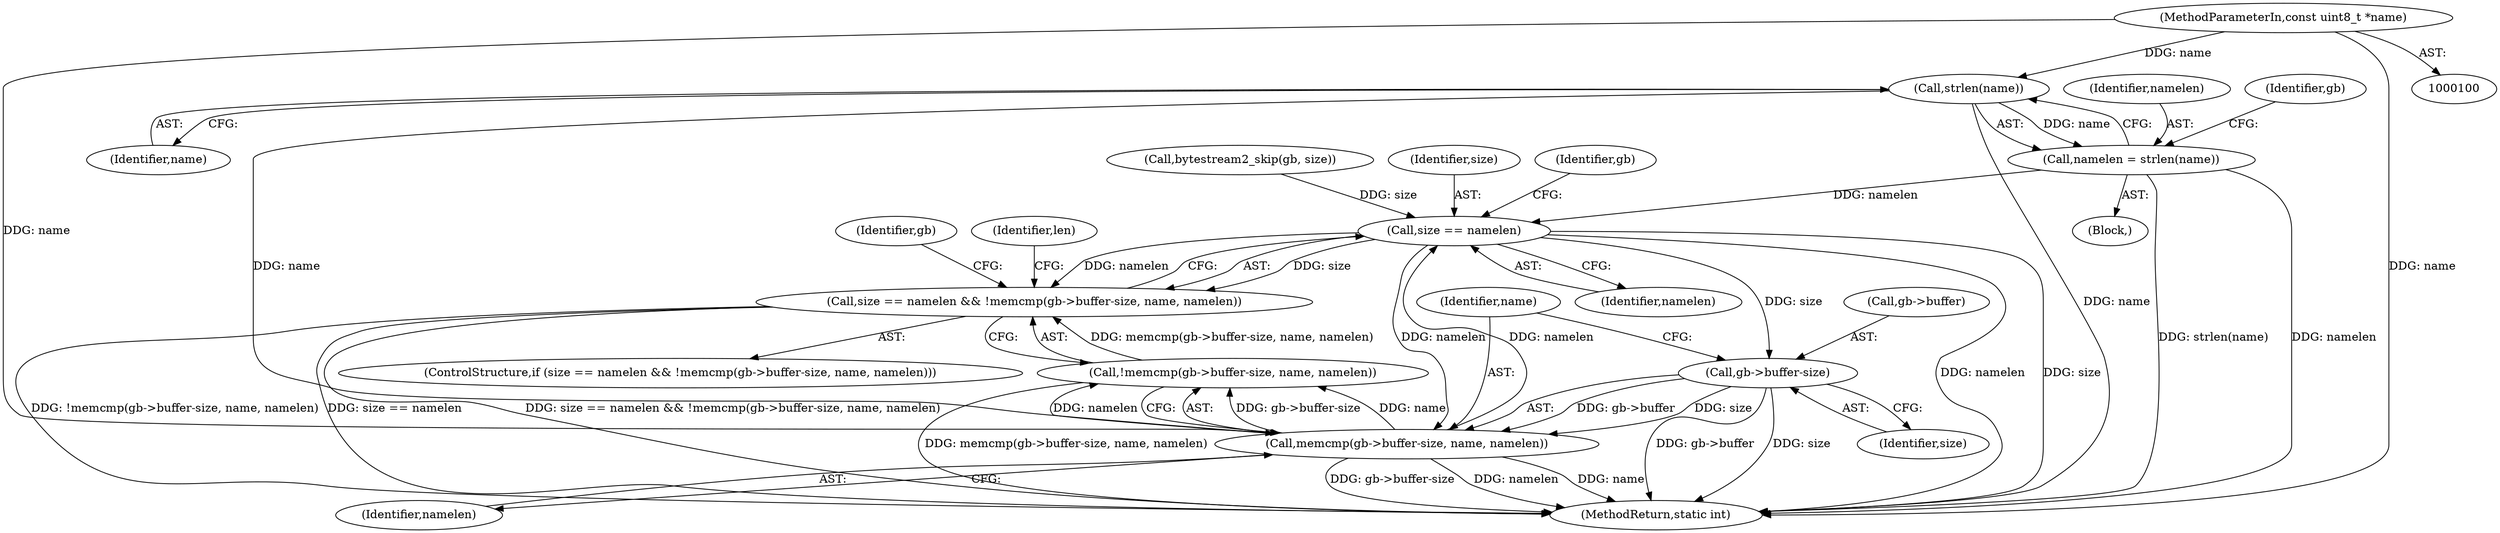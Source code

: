 digraph "0_FFmpeg_ffcc82219cef0928bed2d558b19ef6ea35634130@API" {
"1000109" [label="(Call,strlen(name))"];
"1000102" [label="(MethodParameterIn,const uint8_t *name)"];
"1000107" [label="(Call,namelen = strlen(name))"];
"1000173" [label="(Call,size == namelen)"];
"1000172" [label="(Call,size == namelen && !memcmp(gb->buffer-size, name, namelen))"];
"1000178" [label="(Call,gb->buffer-size)"];
"1000177" [label="(Call,memcmp(gb->buffer-size, name, namelen))"];
"1000176" [label="(Call,!memcmp(gb->buffer-size, name, namelen))"];
"1000116" [label="(Identifier,gb)"];
"1000173" [label="(Call,size == namelen)"];
"1000177" [label="(Call,memcmp(gb->buffer-size, name, namelen))"];
"1000168" [label="(Call,bytestream2_skip(gb, size))"];
"1000184" [label="(Identifier,namelen)"];
"1000182" [label="(Identifier,size)"];
"1000174" [label="(Identifier,size)"];
"1000110" [label="(Identifier,name)"];
"1000105" [label="(Block,)"];
"1000250" [label="(Identifier,len)"];
"1000171" [label="(ControlStructure,if (size == namelen && !memcmp(gb->buffer-size, name, namelen)))"];
"1000108" [label="(Identifier,namelen)"];
"1000183" [label="(Identifier,name)"];
"1000178" [label="(Call,gb->buffer-size)"];
"1000176" [label="(Call,!memcmp(gb->buffer-size, name, namelen))"];
"1000107" [label="(Call,namelen = strlen(name))"];
"1000175" [label="(Identifier,namelen)"];
"1000180" [label="(Identifier,gb)"];
"1000102" [label="(MethodParameterIn,const uint8_t *name)"];
"1000109" [label="(Call,strlen(name))"];
"1000268" [label="(MethodReturn,static int)"];
"1000188" [label="(Identifier,gb)"];
"1000172" [label="(Call,size == namelen && !memcmp(gb->buffer-size, name, namelen))"];
"1000179" [label="(Call,gb->buffer)"];
"1000109" -> "1000107"  [label="AST: "];
"1000109" -> "1000110"  [label="CFG: "];
"1000110" -> "1000109"  [label="AST: "];
"1000107" -> "1000109"  [label="CFG: "];
"1000109" -> "1000268"  [label="DDG: name"];
"1000109" -> "1000107"  [label="DDG: name"];
"1000102" -> "1000109"  [label="DDG: name"];
"1000109" -> "1000177"  [label="DDG: name"];
"1000102" -> "1000100"  [label="AST: "];
"1000102" -> "1000268"  [label="DDG: name"];
"1000102" -> "1000177"  [label="DDG: name"];
"1000107" -> "1000105"  [label="AST: "];
"1000108" -> "1000107"  [label="AST: "];
"1000116" -> "1000107"  [label="CFG: "];
"1000107" -> "1000268"  [label="DDG: namelen"];
"1000107" -> "1000268"  [label="DDG: strlen(name)"];
"1000107" -> "1000173"  [label="DDG: namelen"];
"1000173" -> "1000172"  [label="AST: "];
"1000173" -> "1000175"  [label="CFG: "];
"1000174" -> "1000173"  [label="AST: "];
"1000175" -> "1000173"  [label="AST: "];
"1000180" -> "1000173"  [label="CFG: "];
"1000172" -> "1000173"  [label="CFG: "];
"1000173" -> "1000268"  [label="DDG: size"];
"1000173" -> "1000268"  [label="DDG: namelen"];
"1000173" -> "1000172"  [label="DDG: size"];
"1000173" -> "1000172"  [label="DDG: namelen"];
"1000168" -> "1000173"  [label="DDG: size"];
"1000177" -> "1000173"  [label="DDG: namelen"];
"1000173" -> "1000178"  [label="DDG: size"];
"1000173" -> "1000177"  [label="DDG: namelen"];
"1000172" -> "1000171"  [label="AST: "];
"1000172" -> "1000176"  [label="CFG: "];
"1000176" -> "1000172"  [label="AST: "];
"1000188" -> "1000172"  [label="CFG: "];
"1000250" -> "1000172"  [label="CFG: "];
"1000172" -> "1000268"  [label="DDG: size == namelen && !memcmp(gb->buffer-size, name, namelen)"];
"1000172" -> "1000268"  [label="DDG: !memcmp(gb->buffer-size, name, namelen)"];
"1000172" -> "1000268"  [label="DDG: size == namelen"];
"1000176" -> "1000172"  [label="DDG: memcmp(gb->buffer-size, name, namelen)"];
"1000178" -> "1000177"  [label="AST: "];
"1000178" -> "1000182"  [label="CFG: "];
"1000179" -> "1000178"  [label="AST: "];
"1000182" -> "1000178"  [label="AST: "];
"1000183" -> "1000178"  [label="CFG: "];
"1000178" -> "1000268"  [label="DDG: size"];
"1000178" -> "1000268"  [label="DDG: gb->buffer"];
"1000178" -> "1000177"  [label="DDG: gb->buffer"];
"1000178" -> "1000177"  [label="DDG: size"];
"1000177" -> "1000176"  [label="AST: "];
"1000177" -> "1000184"  [label="CFG: "];
"1000183" -> "1000177"  [label="AST: "];
"1000184" -> "1000177"  [label="AST: "];
"1000176" -> "1000177"  [label="CFG: "];
"1000177" -> "1000268"  [label="DDG: gb->buffer-size"];
"1000177" -> "1000268"  [label="DDG: namelen"];
"1000177" -> "1000268"  [label="DDG: name"];
"1000177" -> "1000176"  [label="DDG: gb->buffer-size"];
"1000177" -> "1000176"  [label="DDG: name"];
"1000177" -> "1000176"  [label="DDG: namelen"];
"1000176" -> "1000268"  [label="DDG: memcmp(gb->buffer-size, name, namelen)"];
}
